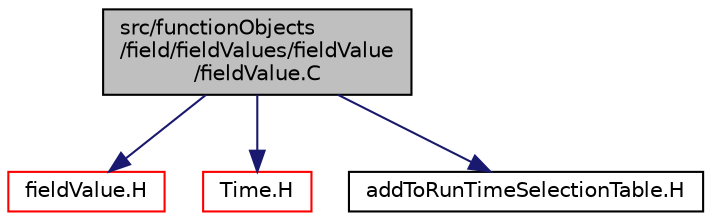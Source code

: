 digraph "src/functionObjects/field/fieldValues/fieldValue/fieldValue.C"
{
  bgcolor="transparent";
  edge [fontname="Helvetica",fontsize="10",labelfontname="Helvetica",labelfontsize="10"];
  node [fontname="Helvetica",fontsize="10",shape=record];
  Node0 [label="src/functionObjects\l/field/fieldValues/fieldValue\l/fieldValue.C",height=0.2,width=0.4,color="black", fillcolor="grey75", style="filled", fontcolor="black"];
  Node0 -> Node1 [color="midnightblue",fontsize="10",style="solid",fontname="Helvetica"];
  Node1 [label="fieldValue.H",height=0.2,width=0.4,color="red",URL="$a04628.html"];
  Node0 -> Node294 [color="midnightblue",fontsize="10",style="solid",fontname="Helvetica"];
  Node294 [label="Time.H",height=0.2,width=0.4,color="red",URL="$a10025.html"];
  Node0 -> Node314 [color="midnightblue",fontsize="10",style="solid",fontname="Helvetica"];
  Node314 [label="addToRunTimeSelectionTable.H",height=0.2,width=0.4,color="black",URL="$a09989.html",tooltip="Macros for easy insertion into run-time selection tables. "];
}
